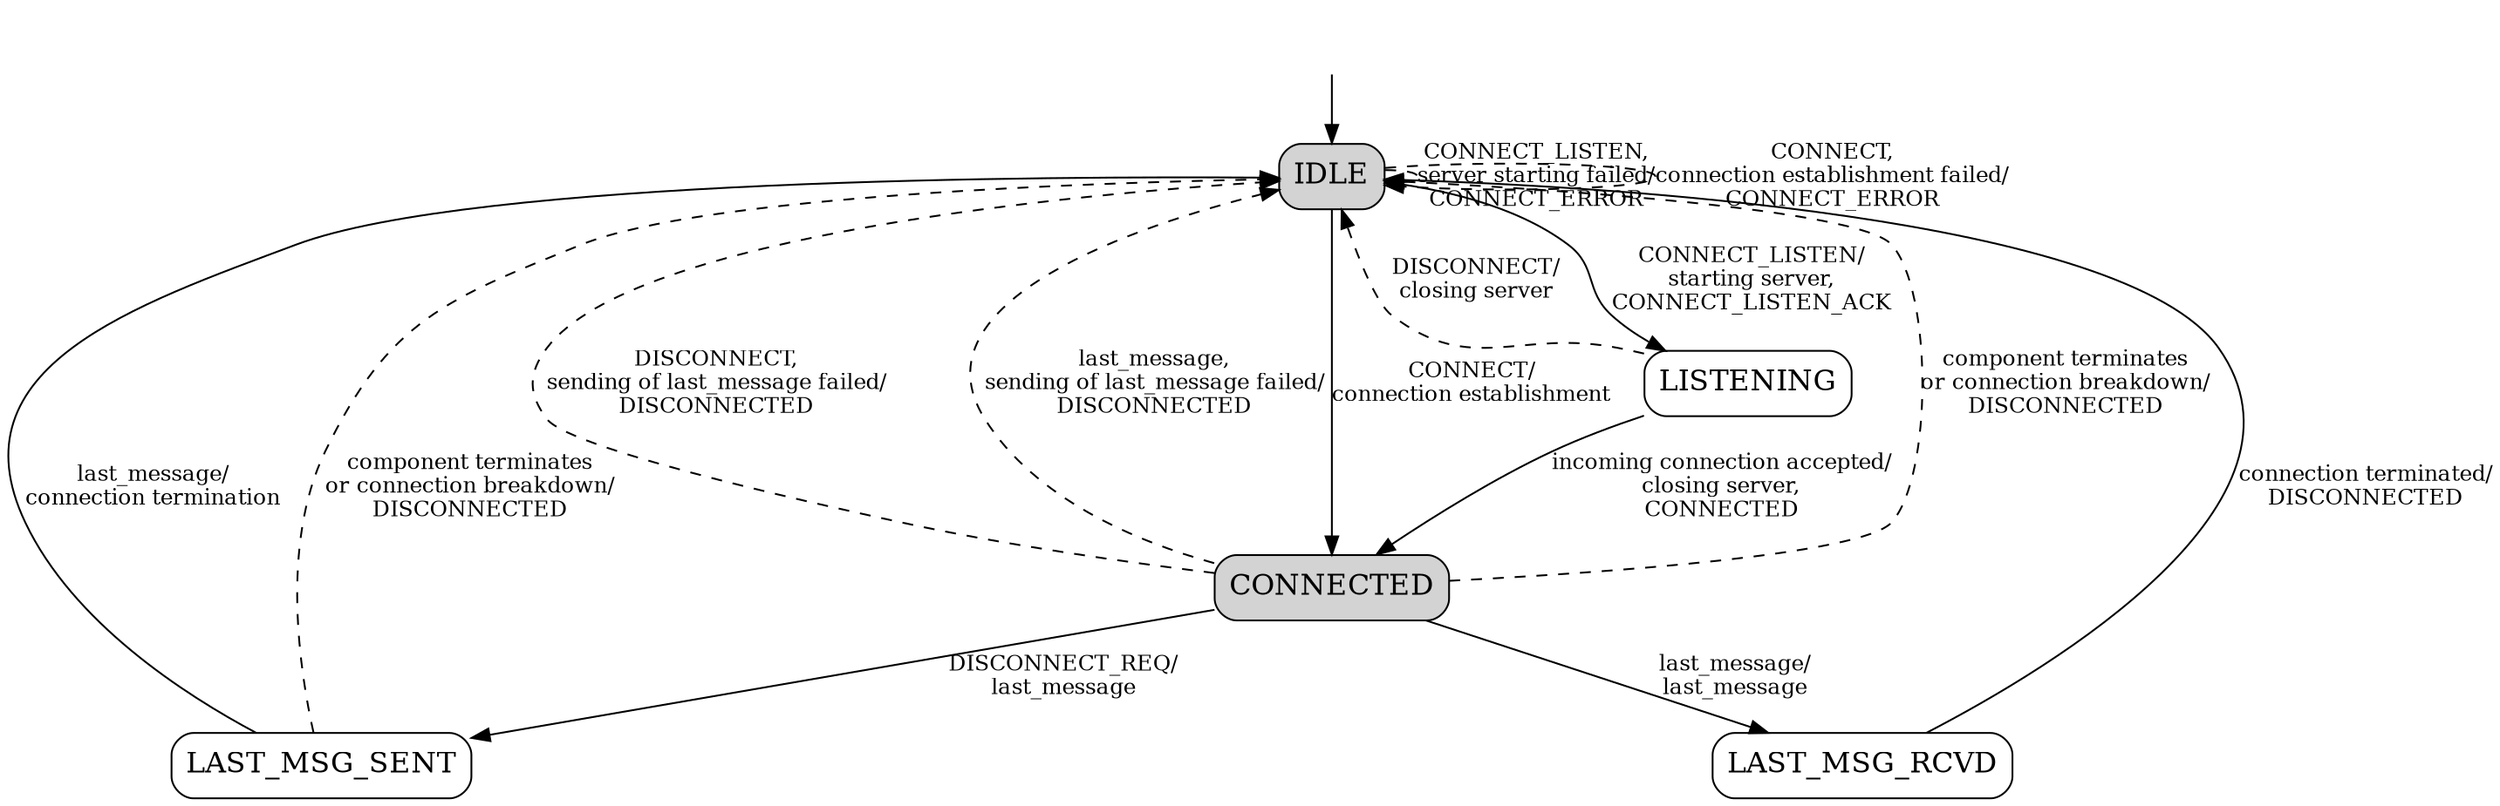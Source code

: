 ///////////////////////////////////////////////////////////////////////////////
// Copyright (c) 2000-2021 Ericsson Telecom AB
// All rights reserved. This program and the accompanying materials
// are made available under the terms of the Eclipse Public License v2.0
// which accompanies this distribution, and is available at
// https://www.eclipse.org/org/documents/epl-2.0/EPL-2.0.html
///////////////////////////////////////////////////////////////////////////////
/* state machine of port connection endpoints */

digraph state_mach_conn_endpoint {
  // states
  node [fontsize=16];
  // start state (invisible)
  START [style=invis];

  // durable states
  node[shape=box,style="filled,rounded"];
  IDLE;
  CONNECTED;

  // transient states
  node[shape=box,style=rounded];
  LISTENING;
  LAST_MSG_SENT;
  LAST_MSG_RCVD;

  // edges
  edge [fontsize=12];
  START -> IDLE [arrowtail=odot];

  // state transitions for connect() operation
  IDLE -> LISTENING [label="CONNECT_LISTEN/\nstarting server,\nCONNECT_LISTEN_ACK"];
  LISTENING -> CONNECTED [label="incoming connection accepted/\nclosing server,\nCONNECTED"];
  IDLE -> CONNECTED [label="CONNECT/\nconnection establishment"];

  // state transitions for disconnect() operation
  CONNECTED -> LAST_MSG_SENT [label="DISCONNECT_REQ/\nlast_message"];
  CONNECTED -> LAST_MSG_RCVD [label="last_message/\nlast_message"];
  LAST_MSG_SENT -> IDLE [label="last_message/\nconnection termination"];
  LAST_MSG_RCVD -> IDLE [label="connection terminated/\nDISCONNECTED"];

  // handling of connection-related errors
  edge [fontsize=12,style=dashed];
  IDLE -> IDLE [label="CONNECT_LISTEN,\nserver starting failed/\nCONNECT_ERROR"];
  IDLE -> IDLE [label="CONNECT,\nconnection establishment failed/\nCONNECT_ERROR"];
  LISTENING -> IDLE [label="DISCONNECT/\nclosing server"];
  CONNECTED -> IDLE [label="component terminates\nor connection breakdown/\nDISCONNECTED"];
  CONNECTED -> IDLE [label="DISCONNECT,\nsending of last_message failed/\nDISCONNECTED"];
  CONNECTED -> IDLE [label="last_message,\nsending of last_message failed/\nDISCONNECTED"];
  LAST_MSG_SENT -> IDLE [label="component terminates\nor connection breakdown/\nDISCONNECTED"];
}
